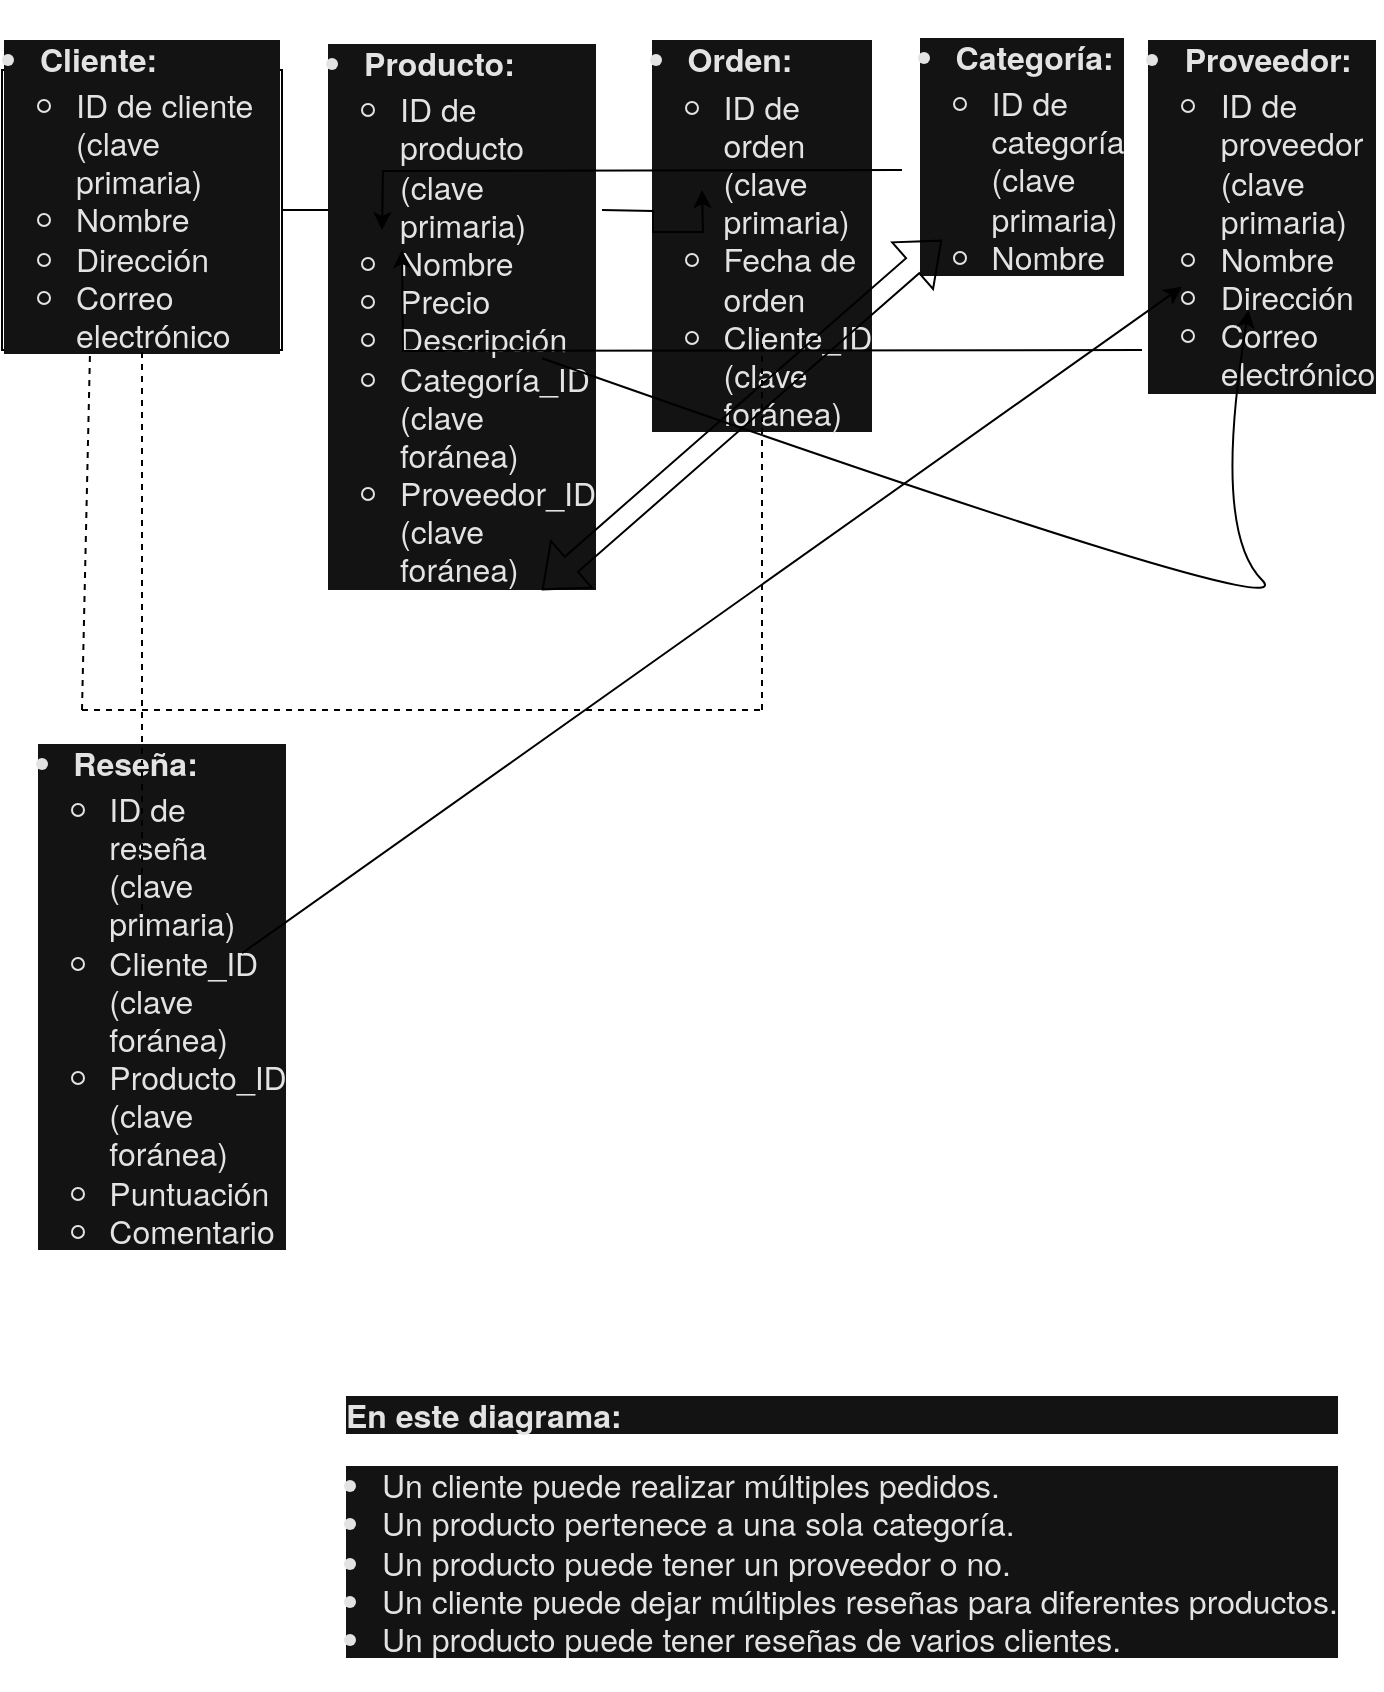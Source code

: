 <mxfile version="24.2.2" type="github">
  <diagram name="Página-1" id="LPWX4YHMhJ5ep_9bv4F5">
    <mxGraphModel dx="930" dy="562" grid="1" gridSize="10" guides="1" tooltips="1" connect="1" arrows="1" fold="1" page="1" pageScale="1" pageWidth="827" pageHeight="1169" math="0" shadow="0">
      <root>
        <mxCell id="0" />
        <mxCell id="1" parent="0" />
        <mxCell id="uaSStTMaT5g9Dq04PufN-4" value="" style="edgeStyle=orthogonalEdgeStyle;rounded=0;orthogonalLoop=1;jettySize=auto;html=1;" edge="1" parent="1" source="uaSStTMaT5g9Dq04PufN-2">
          <mxGeometry relative="1" as="geometry">
            <mxPoint x="180" y="130" as="targetPoint" />
          </mxGeometry>
        </mxCell>
        <mxCell id="uaSStTMaT5g9Dq04PufN-2" value="&#xa;&lt;ul style=&quot;margin: 4px 0px; padding-inline-start: 1.125rem; color: rgb(227, 227, 227); font-family: &amp;quot;Google Sans&amp;quot;, &amp;quot;Helvetica Neue&amp;quot;, sans-serif; font-size: 16px; font-style: normal; font-variant-ligatures: normal; font-variant-caps: normal; font-weight: 400; letter-spacing: normal; orphans: 2; text-align: start; text-indent: 0px; text-transform: none; widows: 2; word-spacing: 0px; -webkit-text-stroke-width: 0px; white-space: normal; background-color: rgb(19, 19, 20); text-decoration-thickness: initial; text-decoration-style: initial; text-decoration-color: initial;&quot; data-sourcepos=&quot;5:1-35:0&quot;&gt;&lt;li style=&quot;margin-bottom: 0px;&quot; data-sourcepos=&quot;5:1-9:24&quot;&gt;&lt;strong style=&quot;font-weight: 700;&quot;&gt;Cliente:&lt;/strong&gt;&lt;ul style=&quot;margin: 4px 0px; padding-inline-start: 1.125rem;&quot; data-sourcepos=&quot;6:5-9:24&quot;&gt;&lt;li style=&quot;margin-bottom: 0px;&quot; data-sourcepos=&quot;6:5-6:36&quot;&gt;ID de cliente (clave primaria)&lt;/li&gt;&lt;li style=&quot;margin-bottom: 0px;&quot; data-sourcepos=&quot;7:5-7:12&quot;&gt;Nombre&lt;/li&gt;&lt;li style=&quot;margin-bottom: 0px;&quot; data-sourcepos=&quot;8:5-8:15&quot;&gt;Dirección&lt;/li&gt;&lt;li style=&quot;margin-bottom: 0px;&quot; data-sourcepos=&quot;9:5-9:24&quot;&gt;Correo electrónico&lt;/li&gt;&lt;/ul&gt;&lt;/li&gt;&lt;/ul&gt;&#xa;&#xa;" style="whiteSpace=wrap;html=1;aspect=fixed;" vertex="1" parent="1">
          <mxGeometry y="60" width="140" height="140" as="geometry" />
        </mxCell>
        <mxCell id="uaSStTMaT5g9Dq04PufN-5" value="&#xa;&lt;ul style=&quot;margin: 4px 0px; padding-inline-start: 1.125rem; color: rgb(227, 227, 227); font-family: &amp;quot;Google Sans&amp;quot;, &amp;quot;Helvetica Neue&amp;quot;, sans-serif; font-size: 16px; font-style: normal; font-variant-ligatures: normal; font-variant-caps: normal; font-weight: 400; letter-spacing: normal; orphans: 2; text-align: start; text-indent: 0px; text-transform: none; widows: 2; word-spacing: 0px; -webkit-text-stroke-width: 0px; white-space: normal; background-color: rgb(19, 19, 20); text-decoration-thickness: initial; text-decoration-style: initial; text-decoration-color: initial;&quot; data-sourcepos=&quot;5:1-35:0&quot;&gt;&lt;li style=&quot;margin-bottom: 0px;&quot; data-sourcepos=&quot;10:1-16:34&quot;&gt;&lt;strong style=&quot;font-weight: 700;&quot;&gt;Producto:&lt;/strong&gt;&lt;ul style=&quot;margin: 4px 0px; padding-inline-start: 1.125rem;&quot; data-sourcepos=&quot;11:5-16:34&quot;&gt;&lt;li style=&quot;margin-bottom: 0px;&quot; data-sourcepos=&quot;11:5-11:37&quot;&gt;ID de producto (clave primaria)&lt;/li&gt;&lt;li style=&quot;margin-bottom: 0px;&quot; data-sourcepos=&quot;12:5-12:12&quot;&gt;Nombre&lt;/li&gt;&lt;li style=&quot;margin-bottom: 0px;&quot; data-sourcepos=&quot;13:5-13:12&quot;&gt;Precio&lt;/li&gt;&lt;li style=&quot;margin-bottom: 0px;&quot; data-sourcepos=&quot;14:5-14:17&quot;&gt;Descripción&lt;/li&gt;&lt;li style=&quot;margin-bottom: 0px;&quot; data-sourcepos=&quot;15:5-15:34&quot;&gt;Categoría_ID (clave foránea)&lt;/li&gt;&lt;li style=&quot;margin-bottom: 0px;&quot; data-sourcepos=&quot;16:5-16:34&quot;&gt;Proveedor_ID (clave foránea)&lt;/li&gt;&lt;/ul&gt;&lt;/li&gt;&lt;/ul&gt;&#xa;&#xa;" style="whiteSpace=wrap;html=1;aspect=fixed;" vertex="1" parent="1">
          <mxGeometry x="190" y="150" width="80" height="80" as="geometry" />
        </mxCell>
        <mxCell id="uaSStTMaT5g9Dq04PufN-6" value="&#xa;&lt;ul style=&quot;margin: 4px 0px; padding-inline-start: 1.125rem; color: rgb(227, 227, 227); font-family: &amp;quot;Google Sans&amp;quot;, &amp;quot;Helvetica Neue&amp;quot;, sans-serif; font-size: 16px; font-style: normal; font-variant-ligatures: normal; font-variant-caps: normal; font-weight: 400; letter-spacing: normal; orphans: 2; text-align: start; text-indent: 0px; text-transform: none; widows: 2; word-spacing: 0px; -webkit-text-stroke-width: 0px; white-space: normal; background-color: rgb(19, 19, 20); text-decoration-thickness: initial; text-decoration-style: initial; text-decoration-color: initial;&quot; data-sourcepos=&quot;5:1-35:0&quot;&gt;&lt;li style=&quot;margin-bottom: 0px;&quot; data-sourcepos=&quot;17:1-20:32&quot;&gt;&lt;strong style=&quot;font-weight: 700;&quot;&gt;Orden:&lt;/strong&gt;&lt;ul style=&quot;margin: 4px 0px; padding-inline-start: 1.125rem;&quot; data-sourcepos=&quot;18:5-20:32&quot;&gt;&lt;li style=&quot;margin-bottom: 0px;&quot; data-sourcepos=&quot;18:5-18:34&quot;&gt;ID de orden (clave primaria)&lt;/li&gt;&lt;li style=&quot;margin-bottom: 0px;&quot; data-sourcepos=&quot;19:5-19:20&quot;&gt;Fecha de orden&lt;/li&gt;&lt;li style=&quot;margin-bottom: 0px;&quot; data-sourcepos=&quot;20:5-20:32&quot;&gt;Cliente_ID (clave foránea)&lt;/li&gt;&lt;/ul&gt;&lt;/li&gt;&lt;/ul&gt;&#xa;&#xa;" style="whiteSpace=wrap;html=1;aspect=fixed;" vertex="1" parent="1">
          <mxGeometry x="340" y="110" width="80" height="80" as="geometry" />
        </mxCell>
        <mxCell id="uaSStTMaT5g9Dq04PufN-7" value="&#xa;&lt;ul style=&quot;margin: 4px 0px; padding-inline-start: 1.125rem; color: rgb(227, 227, 227); font-family: &amp;quot;Google Sans&amp;quot;, &amp;quot;Helvetica Neue&amp;quot;, sans-serif; font-size: 16px; font-style: normal; font-variant-ligatures: normal; font-variant-caps: normal; font-weight: 400; letter-spacing: normal; orphans: 2; text-align: start; text-indent: 0px; text-transform: none; widows: 2; word-spacing: 0px; -webkit-text-stroke-width: 0px; white-space: normal; background-color: rgb(19, 19, 20); text-decoration-thickness: initial; text-decoration-style: initial; text-decoration-color: initial;&quot; data-sourcepos=&quot;5:1-35:0&quot;&gt;&lt;li style=&quot;margin-bottom: 0px;&quot; data-sourcepos=&quot;21:1-23:12&quot;&gt;&lt;strong style=&quot;font-weight: 700;&quot;&gt;Categoría:&lt;/strong&gt;&lt;ul style=&quot;margin: 4px 0px; padding-inline-start: 1.125rem;&quot; data-sourcepos=&quot;22:5-23:12&quot;&gt;&lt;li style=&quot;margin-bottom: 0px;&quot; data-sourcepos=&quot;22:5-22:38&quot;&gt;ID de categoría (clave primaria)&lt;/li&gt;&lt;li style=&quot;margin-bottom: 0px;&quot; data-sourcepos=&quot;23:5-23:12&quot;&gt;Nombre&lt;/li&gt;&lt;/ul&gt;&lt;/li&gt;&lt;/ul&gt;&#xa;&#xa;" style="whiteSpace=wrap;html=1;aspect=fixed;" vertex="1" parent="1">
          <mxGeometry x="470" y="70" width="80" height="80" as="geometry" />
        </mxCell>
        <mxCell id="uaSStTMaT5g9Dq04PufN-8" value="&#xa;&lt;ul style=&quot;margin: 4px 0px; padding-inline-start: 1.125rem; color: rgb(227, 227, 227); font-family: &amp;quot;Google Sans&amp;quot;, &amp;quot;Helvetica Neue&amp;quot;, sans-serif; font-size: 16px; font-style: normal; font-variant-ligatures: normal; font-variant-caps: normal; font-weight: 400; letter-spacing: normal; orphans: 2; text-align: start; text-indent: 0px; text-transform: none; widows: 2; word-spacing: 0px; -webkit-text-stroke-width: 0px; white-space: normal; background-color: rgb(19, 19, 20); text-decoration-thickness: initial; text-decoration-style: initial; text-decoration-color: initial;&quot; data-sourcepos=&quot;5:1-35:0&quot;&gt;&lt;li style=&quot;margin-bottom: 0px;&quot; data-sourcepos=&quot;24:1-28:24&quot;&gt;&lt;strong style=&quot;font-weight: 700;&quot;&gt;Proveedor:&lt;/strong&gt;&lt;ul style=&quot;margin: 4px 0px; padding-inline-start: 1.125rem;&quot; data-sourcepos=&quot;25:5-28:24&quot;&gt;&lt;li style=&quot;margin-bottom: 0px;&quot; data-sourcepos=&quot;25:5-25:38&quot;&gt;ID de proveedor (clave primaria)&lt;/li&gt;&lt;li style=&quot;margin-bottom: 0px;&quot; data-sourcepos=&quot;26:5-26:12&quot;&gt;Nombre&lt;/li&gt;&lt;li style=&quot;margin-bottom: 0px;&quot; data-sourcepos=&quot;27:5-27:15&quot;&gt;Dirección&lt;/li&gt;&lt;li style=&quot;margin-bottom: 0px;&quot; data-sourcepos=&quot;28:5-28:24&quot;&gt;Correo electrónico&lt;/li&gt;&lt;/ul&gt;&lt;/li&gt;&lt;/ul&gt;&#xa;&#xa;" style="whiteSpace=wrap;html=1;aspect=fixed;" vertex="1" parent="1">
          <mxGeometry x="590" y="100" width="80" height="80" as="geometry" />
        </mxCell>
        <mxCell id="uaSStTMaT5g9Dq04PufN-9" value="&#xa;&lt;ul style=&quot;margin: 4px 0px; padding-inline-start: 1.125rem; color: rgb(227, 227, 227); font-family: &amp;quot;Google Sans&amp;quot;, &amp;quot;Helvetica Neue&amp;quot;, sans-serif; font-size: 16px; font-style: normal; font-variant-ligatures: normal; font-variant-caps: normal; font-weight: 400; letter-spacing: normal; orphans: 2; text-align: start; text-indent: 0px; text-transform: none; widows: 2; word-spacing: 0px; -webkit-text-stroke-width: 0px; white-space: normal; background-color: rgb(19, 19, 20); text-decoration-thickness: initial; text-decoration-style: initial; text-decoration-color: initial;&quot; data-sourcepos=&quot;5:1-35:0&quot;&gt;&lt;li style=&quot;margin-bottom: 0px;&quot; data-sourcepos=&quot;29:1-35:0&quot;&gt;&lt;strong style=&quot;font-weight: 700;&quot;&gt;Reseña:&lt;/strong&gt;&lt;ul style=&quot;margin: 4px 0px; padding-inline-start: 1.125rem;&quot; data-sourcepos=&quot;30:5-35:0&quot;&gt;&lt;li style=&quot;margin-bottom: 0px;&quot; data-sourcepos=&quot;30:5-30:35&quot;&gt;ID de reseña (clave primaria)&lt;/li&gt;&lt;li style=&quot;margin-bottom: 0px;&quot; data-sourcepos=&quot;31:5-31:32&quot;&gt;Cliente_ID (clave foránea)&lt;/li&gt;&lt;li style=&quot;margin-bottom: 0px;&quot; data-sourcepos=&quot;32:5-32:33&quot;&gt;Producto_ID (clave foránea)&lt;/li&gt;&lt;li style=&quot;margin-bottom: 0px;&quot; data-sourcepos=&quot;33:5-33:16&quot;&gt;Puntuación&lt;/li&gt;&lt;li style=&quot;margin-bottom: 0px;&quot; data-sourcepos=&quot;34:5-35:0&quot;&gt;Comentario&lt;/li&gt;&lt;/ul&gt;&lt;/li&gt;&lt;/ul&gt;&#xa;&#xa;" style="whiteSpace=wrap;html=1;aspect=fixed;" vertex="1" parent="1">
          <mxGeometry x="40" y="490" width="80" height="80" as="geometry" />
        </mxCell>
        <mxCell id="uaSStTMaT5g9Dq04PufN-11" value="" style="endArrow=none;dashed=1;html=1;rounded=0;" edge="1" parent="1" target="uaSStTMaT5g9Dq04PufN-6">
          <mxGeometry width="50" height="50" relative="1" as="geometry">
            <mxPoint x="380" y="380" as="sourcePoint" />
            <mxPoint x="440" y="280" as="targetPoint" />
          </mxGeometry>
        </mxCell>
        <mxCell id="uaSStTMaT5g9Dq04PufN-12" value="" style="endArrow=none;dashed=1;html=1;rounded=0;" edge="1" parent="1">
          <mxGeometry width="50" height="50" relative="1" as="geometry">
            <mxPoint x="40" y="380" as="sourcePoint" />
            <mxPoint x="380" y="380" as="targetPoint" />
          </mxGeometry>
        </mxCell>
        <mxCell id="uaSStTMaT5g9Dq04PufN-13" value="" style="endArrow=none;dashed=1;html=1;rounded=0;entryX=0.314;entryY=1.021;entryDx=0;entryDy=0;entryPerimeter=0;" edge="1" parent="1" target="uaSStTMaT5g9Dq04PufN-2">
          <mxGeometry width="50" height="50" relative="1" as="geometry">
            <mxPoint x="40" y="380" as="sourcePoint" />
            <mxPoint x="90" y="320" as="targetPoint" />
          </mxGeometry>
        </mxCell>
        <mxCell id="uaSStTMaT5g9Dq04PufN-15" value="" style="edgeStyle=orthogonalEdgeStyle;rounded=0;orthogonalLoop=1;jettySize=auto;html=1;" edge="1" parent="1">
          <mxGeometry relative="1" as="geometry">
            <mxPoint x="300" y="130" as="sourcePoint" />
            <mxPoint x="350" y="120" as="targetPoint" />
          </mxGeometry>
        </mxCell>
        <mxCell id="uaSStTMaT5g9Dq04PufN-16" value="" style="edgeStyle=orthogonalEdgeStyle;rounded=0;orthogonalLoop=1;jettySize=auto;html=1;" edge="1" parent="1">
          <mxGeometry relative="1" as="geometry">
            <mxPoint x="450" y="110" as="sourcePoint" />
            <mxPoint x="190" y="140" as="targetPoint" />
          </mxGeometry>
        </mxCell>
        <mxCell id="uaSStTMaT5g9Dq04PufN-17" value="" style="edgeStyle=orthogonalEdgeStyle;rounded=0;orthogonalLoop=1;jettySize=auto;html=1;" edge="1" parent="1">
          <mxGeometry relative="1" as="geometry">
            <mxPoint x="570" y="200" as="sourcePoint" />
            <mxPoint x="200" y="150" as="targetPoint" />
          </mxGeometry>
        </mxCell>
        <mxCell id="uaSStTMaT5g9Dq04PufN-18" value="&lt;p data-sourcepos=&quot;92:1-92:21&quot; style=&quot;margin: 1rem 0px; white-space: pre-wrap; word-break: break-word; color: rgb(227, 227, 227); font-family: &amp;quot;Google Sans&amp;quot;, &amp;quot;Helvetica Neue&amp;quot;, sans-serif; font-size: 16px; font-style: normal; font-variant-ligatures: normal; font-variant-caps: normal; font-weight: 400; letter-spacing: normal; orphans: 2; text-align: start; text-indent: 0px; text-transform: none; widows: 2; word-spacing: 0px; -webkit-text-stroke-width: 0px; background-color: rgb(19, 19, 20); text-decoration-thickness: initial; text-decoration-style: initial; text-decoration-color: initial;&quot;&gt;&lt;strong style=&quot;font-weight: 700;&quot;&gt;En este diagrama:&lt;/strong&gt;&lt;/p&gt;&lt;ul data-sourcepos=&quot;94:1-99:0&quot; style=&quot;margin: 4px 0px; padding-inline-start: 1.125rem; color: rgb(227, 227, 227); font-family: &amp;quot;Google Sans&amp;quot;, &amp;quot;Helvetica Neue&amp;quot;, sans-serif; font-size: 16px; font-style: normal; font-variant-ligatures: normal; font-variant-caps: normal; font-weight: 400; letter-spacing: normal; orphans: 2; text-align: start; text-indent: 0px; text-transform: none; widows: 2; word-spacing: 0px; -webkit-text-stroke-width: 0px; white-space: normal; background-color: rgb(19, 19, 20); text-decoration-thickness: initial; text-decoration-style: initial; text-decoration-color: initial;&quot;&gt;&lt;li data-sourcepos=&quot;94:1-94:46&quot; style=&quot;margin-bottom: 0px;&quot;&gt;Un cliente puede realizar múltiples pedidos.&lt;/li&gt;&lt;li data-sourcepos=&quot;95:1-95:45&quot; style=&quot;margin-bottom: 0px;&quot;&gt;Un producto pertenece a una sola categoría.&lt;/li&gt;&lt;li data-sourcepos=&quot;96:1-96:44&quot; style=&quot;margin-bottom: 0px;&quot;&gt;Un producto puede tener un proveedor o no.&lt;/li&gt;&lt;li data-sourcepos=&quot;97:1-97:69&quot; style=&quot;margin-bottom: 0px;&quot;&gt;Un cliente puede dejar múltiples reseñas para diferentes productos.&lt;/li&gt;&lt;li data-sourcepos=&quot;98:1-99:0&quot; style=&quot;margin-bottom: 0px;&quot;&gt;Un producto puede tener reseñas de varios clientes.&lt;/li&gt;&lt;/ul&gt;" style="text;whiteSpace=wrap;html=1;" vertex="1" parent="1">
          <mxGeometry x="170" y="700" width="520" height="170" as="geometry" />
        </mxCell>
        <mxCell id="uaSStTMaT5g9Dq04PufN-19" value="" style="endArrow=none;dashed=1;html=1;rounded=0;" edge="1" parent="1" target="uaSStTMaT5g9Dq04PufN-2">
          <mxGeometry width="50" height="50" relative="1" as="geometry">
            <mxPoint x="70" y="480" as="sourcePoint" />
            <mxPoint x="120" y="430" as="targetPoint" />
          </mxGeometry>
        </mxCell>
        <mxCell id="uaSStTMaT5g9Dq04PufN-20" value="" style="shape=flexArrow;endArrow=classic;startArrow=classic;html=1;rounded=0;exitX=1;exitY=2.125;exitDx=0;exitDy=0;exitPerimeter=0;" edge="1" parent="1" source="uaSStTMaT5g9Dq04PufN-5" target="uaSStTMaT5g9Dq04PufN-7">
          <mxGeometry width="100" height="100" relative="1" as="geometry">
            <mxPoint x="460" y="400" as="sourcePoint" />
            <mxPoint x="560" y="300" as="targetPoint" />
          </mxGeometry>
        </mxCell>
        <mxCell id="uaSStTMaT5g9Dq04PufN-21" value="" style="curved=1;endArrow=classic;html=1;rounded=0;" edge="1" parent="1" source="uaSStTMaT5g9Dq04PufN-5" target="uaSStTMaT5g9Dq04PufN-8">
          <mxGeometry width="50" height="50" relative="1" as="geometry">
            <mxPoint x="605" y="340" as="sourcePoint" />
            <mxPoint x="655" y="290" as="targetPoint" />
            <Array as="points">
              <mxPoint x="655" y="340" />
              <mxPoint x="605" y="290" />
            </Array>
          </mxGeometry>
        </mxCell>
        <mxCell id="uaSStTMaT5g9Dq04PufN-22" value="" style="endArrow=classic;html=1;rounded=0;" edge="1" parent="1" source="uaSStTMaT5g9Dq04PufN-9" target="uaSStTMaT5g9Dq04PufN-8">
          <mxGeometry width="50" height="50" relative="1" as="geometry">
            <mxPoint x="605" y="480" as="sourcePoint" />
            <mxPoint x="655" y="430" as="targetPoint" />
          </mxGeometry>
        </mxCell>
      </root>
    </mxGraphModel>
  </diagram>
</mxfile>

